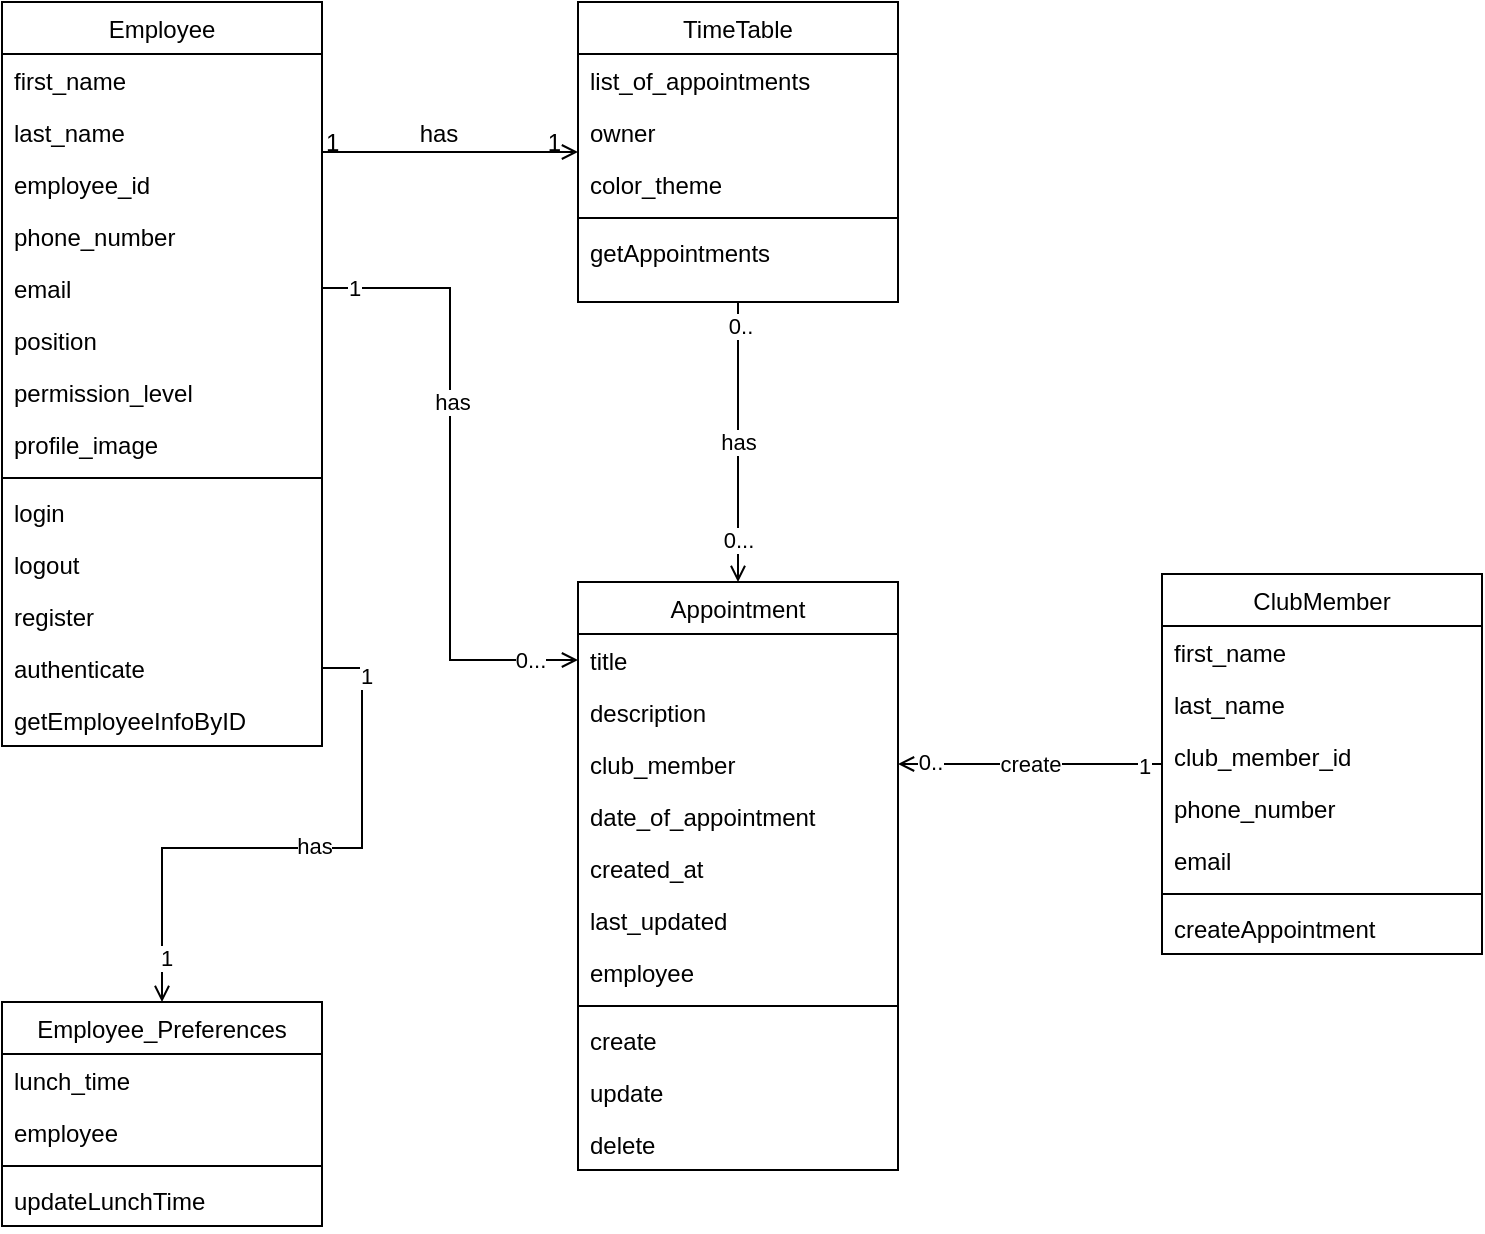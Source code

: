 <mxfile version="14.1.8" type="device"><diagram id="C5RBs43oDa-KdzZeNtuy" name="Page-1"><mxGraphModel dx="1038" dy="599" grid="1" gridSize="10" guides="1" tooltips="1" connect="1" arrows="1" fold="1" page="1" pageScale="1" pageWidth="827" pageHeight="1169" math="0" shadow="0"><root><mxCell id="WIyWlLk6GJQsqaUBKTNV-0"/><mxCell id="WIyWlLk6GJQsqaUBKTNV-1" parent="WIyWlLk6GJQsqaUBKTNV-0"/><mxCell id="zkfFHV4jXpPFQw0GAbJ--0" value="Employee" style="swimlane;fontStyle=0;align=center;verticalAlign=top;childLayout=stackLayout;horizontal=1;startSize=26;horizontalStack=0;resizeParent=1;resizeLast=0;collapsible=1;marginBottom=0;rounded=0;shadow=0;strokeWidth=1;" parent="WIyWlLk6GJQsqaUBKTNV-1" vertex="1"><mxGeometry x="220" y="120" width="160" height="372" as="geometry"><mxRectangle x="230" y="140" width="160" height="26" as="alternateBounds"/></mxGeometry></mxCell><mxCell id="zkfFHV4jXpPFQw0GAbJ--1" value="first_name" style="text;align=left;verticalAlign=top;spacingLeft=4;spacingRight=4;overflow=hidden;rotatable=0;points=[[0,0.5],[1,0.5]];portConstraint=eastwest;" parent="zkfFHV4jXpPFQw0GAbJ--0" vertex="1"><mxGeometry y="26" width="160" height="26" as="geometry"/></mxCell><mxCell id="zkfFHV4jXpPFQw0GAbJ--2" value="last_name" style="text;align=left;verticalAlign=top;spacingLeft=4;spacingRight=4;overflow=hidden;rotatable=0;points=[[0,0.5],[1,0.5]];portConstraint=eastwest;rounded=0;shadow=0;html=0;" parent="zkfFHV4jXpPFQw0GAbJ--0" vertex="1"><mxGeometry y="52" width="160" height="26" as="geometry"/></mxCell><mxCell id="V07D7PWzwL2_i8TkYuKt-7" value="employee_id" style="text;align=left;verticalAlign=top;spacingLeft=4;spacingRight=4;overflow=hidden;rotatable=0;points=[[0,0.5],[1,0.5]];portConstraint=eastwest;rounded=0;shadow=0;html=0;" parent="zkfFHV4jXpPFQw0GAbJ--0" vertex="1"><mxGeometry y="78" width="160" height="26" as="geometry"/></mxCell><mxCell id="V07D7PWzwL2_i8TkYuKt-2" value="phone_number" style="text;align=left;verticalAlign=top;spacingLeft=4;spacingRight=4;overflow=hidden;rotatable=0;points=[[0,0.5],[1,0.5]];portConstraint=eastwest;rounded=0;shadow=0;html=0;" parent="zkfFHV4jXpPFQw0GAbJ--0" vertex="1"><mxGeometry y="104" width="160" height="26" as="geometry"/></mxCell><mxCell id="zkfFHV4jXpPFQw0GAbJ--3" value="email" style="text;align=left;verticalAlign=top;spacingLeft=4;spacingRight=4;overflow=hidden;rotatable=0;points=[[0,0.5],[1,0.5]];portConstraint=eastwest;rounded=0;shadow=0;html=0;" parent="zkfFHV4jXpPFQw0GAbJ--0" vertex="1"><mxGeometry y="130" width="160" height="26" as="geometry"/></mxCell><mxCell id="V07D7PWzwL2_i8TkYuKt-0" value="position" style="text;align=left;verticalAlign=top;spacingLeft=4;spacingRight=4;overflow=hidden;rotatable=0;points=[[0,0.5],[1,0.5]];portConstraint=eastwest;rounded=0;shadow=0;html=0;" parent="zkfFHV4jXpPFQw0GAbJ--0" vertex="1"><mxGeometry y="156" width="160" height="26" as="geometry"/></mxCell><mxCell id="V07D7PWzwL2_i8TkYuKt-1" value="permission_level" style="text;align=left;verticalAlign=top;spacingLeft=4;spacingRight=4;overflow=hidden;rotatable=0;points=[[0,0.5],[1,0.5]];portConstraint=eastwest;rounded=0;shadow=0;html=0;" parent="zkfFHV4jXpPFQw0GAbJ--0" vertex="1"><mxGeometry y="182" width="160" height="26" as="geometry"/></mxCell><mxCell id="V07D7PWzwL2_i8TkYuKt-4" value="profile_image" style="text;align=left;verticalAlign=top;spacingLeft=4;spacingRight=4;overflow=hidden;rotatable=0;points=[[0,0.5],[1,0.5]];portConstraint=eastwest;rounded=0;shadow=0;html=0;" parent="zkfFHV4jXpPFQw0GAbJ--0" vertex="1"><mxGeometry y="208" width="160" height="26" as="geometry"/></mxCell><mxCell id="zkfFHV4jXpPFQw0GAbJ--4" value="" style="line;html=1;strokeWidth=1;align=left;verticalAlign=middle;spacingTop=-1;spacingLeft=3;spacingRight=3;rotatable=0;labelPosition=right;points=[];portConstraint=eastwest;" parent="zkfFHV4jXpPFQw0GAbJ--0" vertex="1"><mxGeometry y="234" width="160" height="8" as="geometry"/></mxCell><mxCell id="zkfFHV4jXpPFQw0GAbJ--5" value="login" style="text;align=left;verticalAlign=top;spacingLeft=4;spacingRight=4;overflow=hidden;rotatable=0;points=[[0,0.5],[1,0.5]];portConstraint=eastwest;" parent="zkfFHV4jXpPFQw0GAbJ--0" vertex="1"><mxGeometry y="242" width="160" height="26" as="geometry"/></mxCell><mxCell id="V07D7PWzwL2_i8TkYuKt-3" value="logout" style="text;align=left;verticalAlign=top;spacingLeft=4;spacingRight=4;overflow=hidden;rotatable=0;points=[[0,0.5],[1,0.5]];portConstraint=eastwest;" parent="zkfFHV4jXpPFQw0GAbJ--0" vertex="1"><mxGeometry y="268" width="160" height="26" as="geometry"/></mxCell><mxCell id="V07D7PWzwL2_i8TkYuKt-8" value="register" style="text;align=left;verticalAlign=top;spacingLeft=4;spacingRight=4;overflow=hidden;rotatable=0;points=[[0,0.5],[1,0.5]];portConstraint=eastwest;" parent="zkfFHV4jXpPFQw0GAbJ--0" vertex="1"><mxGeometry y="294" width="160" height="26" as="geometry"/></mxCell><mxCell id="V07D7PWzwL2_i8TkYuKt-5" value="authenticate" style="text;align=left;verticalAlign=top;spacingLeft=4;spacingRight=4;overflow=hidden;rotatable=0;points=[[0,0.5],[1,0.5]];portConstraint=eastwest;" parent="zkfFHV4jXpPFQw0GAbJ--0" vertex="1"><mxGeometry y="320" width="160" height="26" as="geometry"/></mxCell><mxCell id="V07D7PWzwL2_i8TkYuKt-6" value="getEmployeeInfoByID" style="text;align=left;verticalAlign=top;spacingLeft=4;spacingRight=4;overflow=hidden;rotatable=0;points=[[0,0.5],[1,0.5]];portConstraint=eastwest;" parent="zkfFHV4jXpPFQw0GAbJ--0" vertex="1"><mxGeometry y="346" width="160" height="26" as="geometry"/></mxCell><mxCell id="V07D7PWzwL2_i8TkYuKt-26" value="has" style="edgeStyle=orthogonalEdgeStyle;rounded=0;orthogonalLoop=1;jettySize=auto;html=1;exitX=0.5;exitY=1;exitDx=0;exitDy=0;entryX=0.5;entryY=0;entryDx=0;entryDy=0;endArrow=open;endFill=0;" parent="WIyWlLk6GJQsqaUBKTNV-1" source="zkfFHV4jXpPFQw0GAbJ--17" target="V07D7PWzwL2_i8TkYuKt-9" edge="1"><mxGeometry relative="1" as="geometry"/></mxCell><mxCell id="V07D7PWzwL2_i8TkYuKt-27" value="0.." style="edgeLabel;html=1;align=center;verticalAlign=middle;resizable=0;points=[];" parent="V07D7PWzwL2_i8TkYuKt-26" vertex="1" connectable="0"><mxGeometry x="-0.836" y="1" relative="1" as="geometry"><mxPoint as="offset"/></mxGeometry></mxCell><mxCell id="V07D7PWzwL2_i8TkYuKt-28" value="0..." style="edgeLabel;html=1;align=center;verticalAlign=middle;resizable=0;points=[];" parent="V07D7PWzwL2_i8TkYuKt-26" vertex="1" connectable="0"><mxGeometry x="0.693" relative="1" as="geometry"><mxPoint as="offset"/></mxGeometry></mxCell><mxCell id="zkfFHV4jXpPFQw0GAbJ--17" value="TimeTable" style="swimlane;fontStyle=0;align=center;verticalAlign=top;childLayout=stackLayout;horizontal=1;startSize=26;horizontalStack=0;resizeParent=1;resizeLast=0;collapsible=1;marginBottom=0;rounded=0;shadow=0;strokeWidth=1;" parent="WIyWlLk6GJQsqaUBKTNV-1" vertex="1"><mxGeometry x="508" y="120" width="160" height="150" as="geometry"><mxRectangle x="550" y="140" width="160" height="26" as="alternateBounds"/></mxGeometry></mxCell><mxCell id="zkfFHV4jXpPFQw0GAbJ--18" value="list_of_appointments" style="text;align=left;verticalAlign=top;spacingLeft=4;spacingRight=4;overflow=hidden;rotatable=0;points=[[0,0.5],[1,0.5]];portConstraint=eastwest;" parent="zkfFHV4jXpPFQw0GAbJ--17" vertex="1"><mxGeometry y="26" width="160" height="26" as="geometry"/></mxCell><mxCell id="zkfFHV4jXpPFQw0GAbJ--19" value="owner" style="text;align=left;verticalAlign=top;spacingLeft=4;spacingRight=4;overflow=hidden;rotatable=0;points=[[0,0.5],[1,0.5]];portConstraint=eastwest;rounded=0;shadow=0;html=0;" parent="zkfFHV4jXpPFQw0GAbJ--17" vertex="1"><mxGeometry y="52" width="160" height="26" as="geometry"/></mxCell><mxCell id="zkfFHV4jXpPFQw0GAbJ--20" value="color_theme" style="text;align=left;verticalAlign=top;spacingLeft=4;spacingRight=4;overflow=hidden;rotatable=0;points=[[0,0.5],[1,0.5]];portConstraint=eastwest;rounded=0;shadow=0;html=0;" parent="zkfFHV4jXpPFQw0GAbJ--17" vertex="1"><mxGeometry y="78" width="160" height="26" as="geometry"/></mxCell><mxCell id="zkfFHV4jXpPFQw0GAbJ--23" value="" style="line;html=1;strokeWidth=1;align=left;verticalAlign=middle;spacingTop=-1;spacingLeft=3;spacingRight=3;rotatable=0;labelPosition=right;points=[];portConstraint=eastwest;" parent="zkfFHV4jXpPFQw0GAbJ--17" vertex="1"><mxGeometry y="104" width="160" height="8" as="geometry"/></mxCell><mxCell id="zkfFHV4jXpPFQw0GAbJ--24" value="getAppointments" style="text;align=left;verticalAlign=top;spacingLeft=4;spacingRight=4;overflow=hidden;rotatable=0;points=[[0,0.5],[1,0.5]];portConstraint=eastwest;" parent="zkfFHV4jXpPFQw0GAbJ--17" vertex="1"><mxGeometry y="112" width="160" height="26" as="geometry"/></mxCell><mxCell id="zkfFHV4jXpPFQw0GAbJ--26" value="" style="endArrow=open;shadow=0;strokeWidth=1;rounded=0;endFill=1;edgeStyle=elbowEdgeStyle;elbow=vertical;" parent="WIyWlLk6GJQsqaUBKTNV-1" source="zkfFHV4jXpPFQw0GAbJ--0" target="zkfFHV4jXpPFQw0GAbJ--17" edge="1"><mxGeometry x="0.5" y="41" relative="1" as="geometry"><mxPoint x="380" y="192" as="sourcePoint"/><mxPoint x="540" y="192" as="targetPoint"/><mxPoint x="-40" y="32" as="offset"/></mxGeometry></mxCell><mxCell id="zkfFHV4jXpPFQw0GAbJ--27" value="1" style="resizable=0;align=left;verticalAlign=bottom;labelBackgroundColor=none;fontSize=12;" parent="zkfFHV4jXpPFQw0GAbJ--26" connectable="0" vertex="1"><mxGeometry x="-1" relative="1" as="geometry"><mxPoint y="4" as="offset"/></mxGeometry></mxCell><mxCell id="zkfFHV4jXpPFQw0GAbJ--28" value="1" style="resizable=0;align=right;verticalAlign=bottom;labelBackgroundColor=none;fontSize=12;" parent="zkfFHV4jXpPFQw0GAbJ--26" connectable="0" vertex="1"><mxGeometry x="1" relative="1" as="geometry"><mxPoint x="-7" y="4" as="offset"/></mxGeometry></mxCell><mxCell id="zkfFHV4jXpPFQw0GAbJ--29" value="has" style="text;html=1;resizable=0;points=[];;align=center;verticalAlign=middle;labelBackgroundColor=none;rounded=0;shadow=0;strokeWidth=1;fontSize=12;" parent="zkfFHV4jXpPFQw0GAbJ--26" vertex="1" connectable="0"><mxGeometry x="0.5" y="49" relative="1" as="geometry"><mxPoint x="-38" y="40" as="offset"/></mxGeometry></mxCell><mxCell id="V07D7PWzwL2_i8TkYuKt-9" value="Appointment" style="swimlane;fontStyle=0;align=center;verticalAlign=top;childLayout=stackLayout;horizontal=1;startSize=26;horizontalStack=0;resizeParent=1;resizeLast=0;collapsible=1;marginBottom=0;rounded=0;shadow=0;strokeWidth=1;" parent="WIyWlLk6GJQsqaUBKTNV-1" vertex="1"><mxGeometry x="508" y="410" width="160" height="294" as="geometry"><mxRectangle x="550" y="140" width="160" height="26" as="alternateBounds"/></mxGeometry></mxCell><mxCell id="V07D7PWzwL2_i8TkYuKt-10" value="title" style="text;align=left;verticalAlign=top;spacingLeft=4;spacingRight=4;overflow=hidden;rotatable=0;points=[[0,0.5],[1,0.5]];portConstraint=eastwest;" parent="V07D7PWzwL2_i8TkYuKt-9" vertex="1"><mxGeometry y="26" width="160" height="26" as="geometry"/></mxCell><mxCell id="V07D7PWzwL2_i8TkYuKt-11" value="description" style="text;align=left;verticalAlign=top;spacingLeft=4;spacingRight=4;overflow=hidden;rotatable=0;points=[[0,0.5],[1,0.5]];portConstraint=eastwest;rounded=0;shadow=0;html=0;" parent="V07D7PWzwL2_i8TkYuKt-9" vertex="1"><mxGeometry y="52" width="160" height="26" as="geometry"/></mxCell><mxCell id="V07D7PWzwL2_i8TkYuKt-12" value="club_member" style="text;align=left;verticalAlign=top;spacingLeft=4;spacingRight=4;overflow=hidden;rotatable=0;points=[[0,0.5],[1,0.5]];portConstraint=eastwest;rounded=0;shadow=0;html=0;" parent="V07D7PWzwL2_i8TkYuKt-9" vertex="1"><mxGeometry y="78" width="160" height="26" as="geometry"/></mxCell><mxCell id="V07D7PWzwL2_i8TkYuKt-15" value="date_of_appointment" style="text;align=left;verticalAlign=top;spacingLeft=4;spacingRight=4;overflow=hidden;rotatable=0;points=[[0,0.5],[1,0.5]];portConstraint=eastwest;rounded=0;shadow=0;html=0;" parent="V07D7PWzwL2_i8TkYuKt-9" vertex="1"><mxGeometry y="104" width="160" height="26" as="geometry"/></mxCell><mxCell id="V07D7PWzwL2_i8TkYuKt-16" value="created_at" style="text;align=left;verticalAlign=top;spacingLeft=4;spacingRight=4;overflow=hidden;rotatable=0;points=[[0,0.5],[1,0.5]];portConstraint=eastwest;rounded=0;shadow=0;html=0;" parent="V07D7PWzwL2_i8TkYuKt-9" vertex="1"><mxGeometry y="130" width="160" height="26" as="geometry"/></mxCell><mxCell id="V07D7PWzwL2_i8TkYuKt-17" value="last_updated" style="text;align=left;verticalAlign=top;spacingLeft=4;spacingRight=4;overflow=hidden;rotatable=0;points=[[0,0.5],[1,0.5]];portConstraint=eastwest;rounded=0;shadow=0;html=0;" parent="V07D7PWzwL2_i8TkYuKt-9" vertex="1"><mxGeometry y="156" width="160" height="26" as="geometry"/></mxCell><mxCell id="V07D7PWzwL2_i8TkYuKt-18" value="employee" style="text;align=left;verticalAlign=top;spacingLeft=4;spacingRight=4;overflow=hidden;rotatable=0;points=[[0,0.5],[1,0.5]];portConstraint=eastwest;rounded=0;shadow=0;html=0;" parent="V07D7PWzwL2_i8TkYuKt-9" vertex="1"><mxGeometry y="182" width="160" height="26" as="geometry"/></mxCell><mxCell id="V07D7PWzwL2_i8TkYuKt-13" value="" style="line;html=1;strokeWidth=1;align=left;verticalAlign=middle;spacingTop=-1;spacingLeft=3;spacingRight=3;rotatable=0;labelPosition=right;points=[];portConstraint=eastwest;" parent="V07D7PWzwL2_i8TkYuKt-9" vertex="1"><mxGeometry y="208" width="160" height="8" as="geometry"/></mxCell><mxCell id="V07D7PWzwL2_i8TkYuKt-14" value="create" style="text;align=left;verticalAlign=top;spacingLeft=4;spacingRight=4;overflow=hidden;rotatable=0;points=[[0,0.5],[1,0.5]];portConstraint=eastwest;" parent="V07D7PWzwL2_i8TkYuKt-9" vertex="1"><mxGeometry y="216" width="160" height="26" as="geometry"/></mxCell><mxCell id="V07D7PWzwL2_i8TkYuKt-19" value="update" style="text;align=left;verticalAlign=top;spacingLeft=4;spacingRight=4;overflow=hidden;rotatable=0;points=[[0,0.5],[1,0.5]];portConstraint=eastwest;" parent="V07D7PWzwL2_i8TkYuKt-9" vertex="1"><mxGeometry y="242" width="160" height="26" as="geometry"/></mxCell><mxCell id="V07D7PWzwL2_i8TkYuKt-20" value="delete" style="text;align=left;verticalAlign=top;spacingLeft=4;spacingRight=4;overflow=hidden;rotatable=0;points=[[0,0.5],[1,0.5]];portConstraint=eastwest;" parent="V07D7PWzwL2_i8TkYuKt-9" vertex="1"><mxGeometry y="268" width="160" height="26" as="geometry"/></mxCell><mxCell id="V07D7PWzwL2_i8TkYuKt-22" style="edgeStyle=orthogonalEdgeStyle;rounded=0;orthogonalLoop=1;jettySize=auto;html=1;exitX=1;exitY=0.5;exitDx=0;exitDy=0;entryX=0;entryY=0.5;entryDx=0;entryDy=0;endArrow=open;endFill=0;" parent="WIyWlLk6GJQsqaUBKTNV-1" source="zkfFHV4jXpPFQw0GAbJ--3" target="V07D7PWzwL2_i8TkYuKt-10" edge="1"><mxGeometry relative="1" as="geometry"/></mxCell><mxCell id="V07D7PWzwL2_i8TkYuKt-23" value="has" style="edgeLabel;html=1;align=center;verticalAlign=middle;resizable=0;points=[];" parent="V07D7PWzwL2_i8TkYuKt-22" vertex="1" connectable="0"><mxGeometry x="-0.229" y="1" relative="1" as="geometry"><mxPoint as="offset"/></mxGeometry></mxCell><mxCell id="V07D7PWzwL2_i8TkYuKt-24" value="1" style="edgeLabel;html=1;align=center;verticalAlign=middle;resizable=0;points=[];" parent="V07D7PWzwL2_i8TkYuKt-22" vertex="1" connectable="0"><mxGeometry x="-0.895" relative="1" as="geometry"><mxPoint x="-1" as="offset"/></mxGeometry></mxCell><mxCell id="V07D7PWzwL2_i8TkYuKt-25" value="0..." style="edgeLabel;html=1;align=center;verticalAlign=middle;resizable=0;points=[];" parent="V07D7PWzwL2_i8TkYuKt-22" vertex="1" connectable="0"><mxGeometry x="0.843" relative="1" as="geometry"><mxPoint as="offset"/></mxGeometry></mxCell><mxCell id="V07D7PWzwL2_i8TkYuKt-29" value="Employee_Preferences" style="swimlane;fontStyle=0;align=center;verticalAlign=top;childLayout=stackLayout;horizontal=1;startSize=26;horizontalStack=0;resizeParent=1;resizeParentMax=0;resizeLast=0;collapsible=1;marginBottom=0;" parent="WIyWlLk6GJQsqaUBKTNV-1" vertex="1"><mxGeometry x="220" y="620" width="160" height="112" as="geometry"/></mxCell><mxCell id="V07D7PWzwL2_i8TkYuKt-30" value="lunch_time" style="text;strokeColor=none;fillColor=none;align=left;verticalAlign=top;spacingLeft=4;spacingRight=4;overflow=hidden;rotatable=0;points=[[0,0.5],[1,0.5]];portConstraint=eastwest;" parent="V07D7PWzwL2_i8TkYuKt-29" vertex="1"><mxGeometry y="26" width="160" height="26" as="geometry"/></mxCell><mxCell id="V07D7PWzwL2_i8TkYuKt-33" value="employee" style="text;strokeColor=none;fillColor=none;align=left;verticalAlign=top;spacingLeft=4;spacingRight=4;overflow=hidden;rotatable=0;points=[[0,0.5],[1,0.5]];portConstraint=eastwest;" parent="V07D7PWzwL2_i8TkYuKt-29" vertex="1"><mxGeometry y="52" width="160" height="26" as="geometry"/></mxCell><mxCell id="V07D7PWzwL2_i8TkYuKt-31" value="" style="line;strokeWidth=1;fillColor=none;align=left;verticalAlign=middle;spacingTop=-1;spacingLeft=3;spacingRight=3;rotatable=0;labelPosition=right;points=[];portConstraint=eastwest;" parent="V07D7PWzwL2_i8TkYuKt-29" vertex="1"><mxGeometry y="78" width="160" height="8" as="geometry"/></mxCell><mxCell id="V07D7PWzwL2_i8TkYuKt-32" value="updateLunchTime" style="text;strokeColor=none;fillColor=none;align=left;verticalAlign=top;spacingLeft=4;spacingRight=4;overflow=hidden;rotatable=0;points=[[0,0.5],[1,0.5]];portConstraint=eastwest;" parent="V07D7PWzwL2_i8TkYuKt-29" vertex="1"><mxGeometry y="86" width="160" height="26" as="geometry"/></mxCell><mxCell id="V07D7PWzwL2_i8TkYuKt-35" style="edgeStyle=orthogonalEdgeStyle;rounded=0;orthogonalLoop=1;jettySize=auto;html=1;exitX=1;exitY=0.5;exitDx=0;exitDy=0;entryX=0.5;entryY=0;entryDx=0;entryDy=0;endArrow=open;endFill=0;" parent="WIyWlLk6GJQsqaUBKTNV-1" source="V07D7PWzwL2_i8TkYuKt-5" target="V07D7PWzwL2_i8TkYuKt-29" edge="1"><mxGeometry relative="1" as="geometry"/></mxCell><mxCell id="V07D7PWzwL2_i8TkYuKt-36" value="has" style="edgeLabel;html=1;align=center;verticalAlign=middle;resizable=0;points=[];" parent="V07D7PWzwL2_i8TkYuKt-35" vertex="1" connectable="0"><mxGeometry x="-0.064" y="-1" relative="1" as="geometry"><mxPoint as="offset"/></mxGeometry></mxCell><mxCell id="V07D7PWzwL2_i8TkYuKt-37" value="1" style="edgeLabel;html=1;align=center;verticalAlign=middle;resizable=0;points=[];" parent="V07D7PWzwL2_i8TkYuKt-35" vertex="1" connectable="0"><mxGeometry x="-0.836" y="2" relative="1" as="geometry"><mxPoint as="offset"/></mxGeometry></mxCell><mxCell id="V07D7PWzwL2_i8TkYuKt-38" value="1" style="edgeLabel;html=1;align=center;verticalAlign=middle;resizable=0;points=[];" parent="V07D7PWzwL2_i8TkYuKt-35" vertex="1" connectable="0"><mxGeometry x="0.845" y="2" relative="1" as="geometry"><mxPoint as="offset"/></mxGeometry></mxCell><mxCell id="FnYt8vDuAVf5XQoln7JA-27" value="create" style="edgeStyle=orthogonalEdgeStyle;rounded=0;orthogonalLoop=1;jettySize=auto;html=1;entryX=1;entryY=0.5;entryDx=0;entryDy=0;endArrow=open;endFill=0;" edge="1" parent="WIyWlLk6GJQsqaUBKTNV-1" source="FnYt8vDuAVf5XQoln7JA-0" target="V07D7PWzwL2_i8TkYuKt-12"><mxGeometry relative="1" as="geometry"/></mxCell><mxCell id="FnYt8vDuAVf5XQoln7JA-28" value="1" style="edgeLabel;html=1;align=center;verticalAlign=middle;resizable=0;points=[];" vertex="1" connectable="0" parent="FnYt8vDuAVf5XQoln7JA-27"><mxGeometry x="-0.855" y="1" relative="1" as="geometry"><mxPoint as="offset"/></mxGeometry></mxCell><mxCell id="FnYt8vDuAVf5XQoln7JA-29" value="0.." style="edgeLabel;html=1;align=center;verticalAlign=middle;resizable=0;points=[];" vertex="1" connectable="0" parent="FnYt8vDuAVf5XQoln7JA-27"><mxGeometry x="0.767" y="-1" relative="1" as="geometry"><mxPoint as="offset"/></mxGeometry></mxCell><mxCell id="FnYt8vDuAVf5XQoln7JA-0" value="ClubMember" style="swimlane;fontStyle=0;align=center;verticalAlign=top;childLayout=stackLayout;horizontal=1;startSize=26;horizontalStack=0;resizeParent=1;resizeLast=0;collapsible=1;marginBottom=0;rounded=0;shadow=0;strokeWidth=1;" vertex="1" parent="WIyWlLk6GJQsqaUBKTNV-1"><mxGeometry x="800" y="406" width="160" height="190" as="geometry"><mxRectangle x="230" y="140" width="160" height="26" as="alternateBounds"/></mxGeometry></mxCell><mxCell id="FnYt8vDuAVf5XQoln7JA-1" value="first_name" style="text;align=left;verticalAlign=top;spacingLeft=4;spacingRight=4;overflow=hidden;rotatable=0;points=[[0,0.5],[1,0.5]];portConstraint=eastwest;" vertex="1" parent="FnYt8vDuAVf5XQoln7JA-0"><mxGeometry y="26" width="160" height="26" as="geometry"/></mxCell><mxCell id="FnYt8vDuAVf5XQoln7JA-2" value="last_name" style="text;align=left;verticalAlign=top;spacingLeft=4;spacingRight=4;overflow=hidden;rotatable=0;points=[[0,0.5],[1,0.5]];portConstraint=eastwest;rounded=0;shadow=0;html=0;" vertex="1" parent="FnYt8vDuAVf5XQoln7JA-0"><mxGeometry y="52" width="160" height="26" as="geometry"/></mxCell><mxCell id="FnYt8vDuAVf5XQoln7JA-3" value="club_member_id" style="text;align=left;verticalAlign=top;spacingLeft=4;spacingRight=4;overflow=hidden;rotatable=0;points=[[0,0.5],[1,0.5]];portConstraint=eastwest;rounded=0;shadow=0;html=0;" vertex="1" parent="FnYt8vDuAVf5XQoln7JA-0"><mxGeometry y="78" width="160" height="26" as="geometry"/></mxCell><mxCell id="FnYt8vDuAVf5XQoln7JA-4" value="phone_number" style="text;align=left;verticalAlign=top;spacingLeft=4;spacingRight=4;overflow=hidden;rotatable=0;points=[[0,0.5],[1,0.5]];portConstraint=eastwest;rounded=0;shadow=0;html=0;" vertex="1" parent="FnYt8vDuAVf5XQoln7JA-0"><mxGeometry y="104" width="160" height="26" as="geometry"/></mxCell><mxCell id="FnYt8vDuAVf5XQoln7JA-5" value="email" style="text;align=left;verticalAlign=top;spacingLeft=4;spacingRight=4;overflow=hidden;rotatable=0;points=[[0,0.5],[1,0.5]];portConstraint=eastwest;rounded=0;shadow=0;html=0;" vertex="1" parent="FnYt8vDuAVf5XQoln7JA-0"><mxGeometry y="130" width="160" height="26" as="geometry"/></mxCell><mxCell id="FnYt8vDuAVf5XQoln7JA-9" value="" style="line;html=1;strokeWidth=1;align=left;verticalAlign=middle;spacingTop=-1;spacingLeft=3;spacingRight=3;rotatable=0;labelPosition=right;points=[];portConstraint=eastwest;" vertex="1" parent="FnYt8vDuAVf5XQoln7JA-0"><mxGeometry y="156" width="160" height="8" as="geometry"/></mxCell><mxCell id="FnYt8vDuAVf5XQoln7JA-10" value="createAppointment" style="text;align=left;verticalAlign=top;spacingLeft=4;spacingRight=4;overflow=hidden;rotatable=0;points=[[0,0.5],[1,0.5]];portConstraint=eastwest;" vertex="1" parent="FnYt8vDuAVf5XQoln7JA-0"><mxGeometry y="164" width="160" height="26" as="geometry"/></mxCell></root></mxGraphModel></diagram></mxfile>